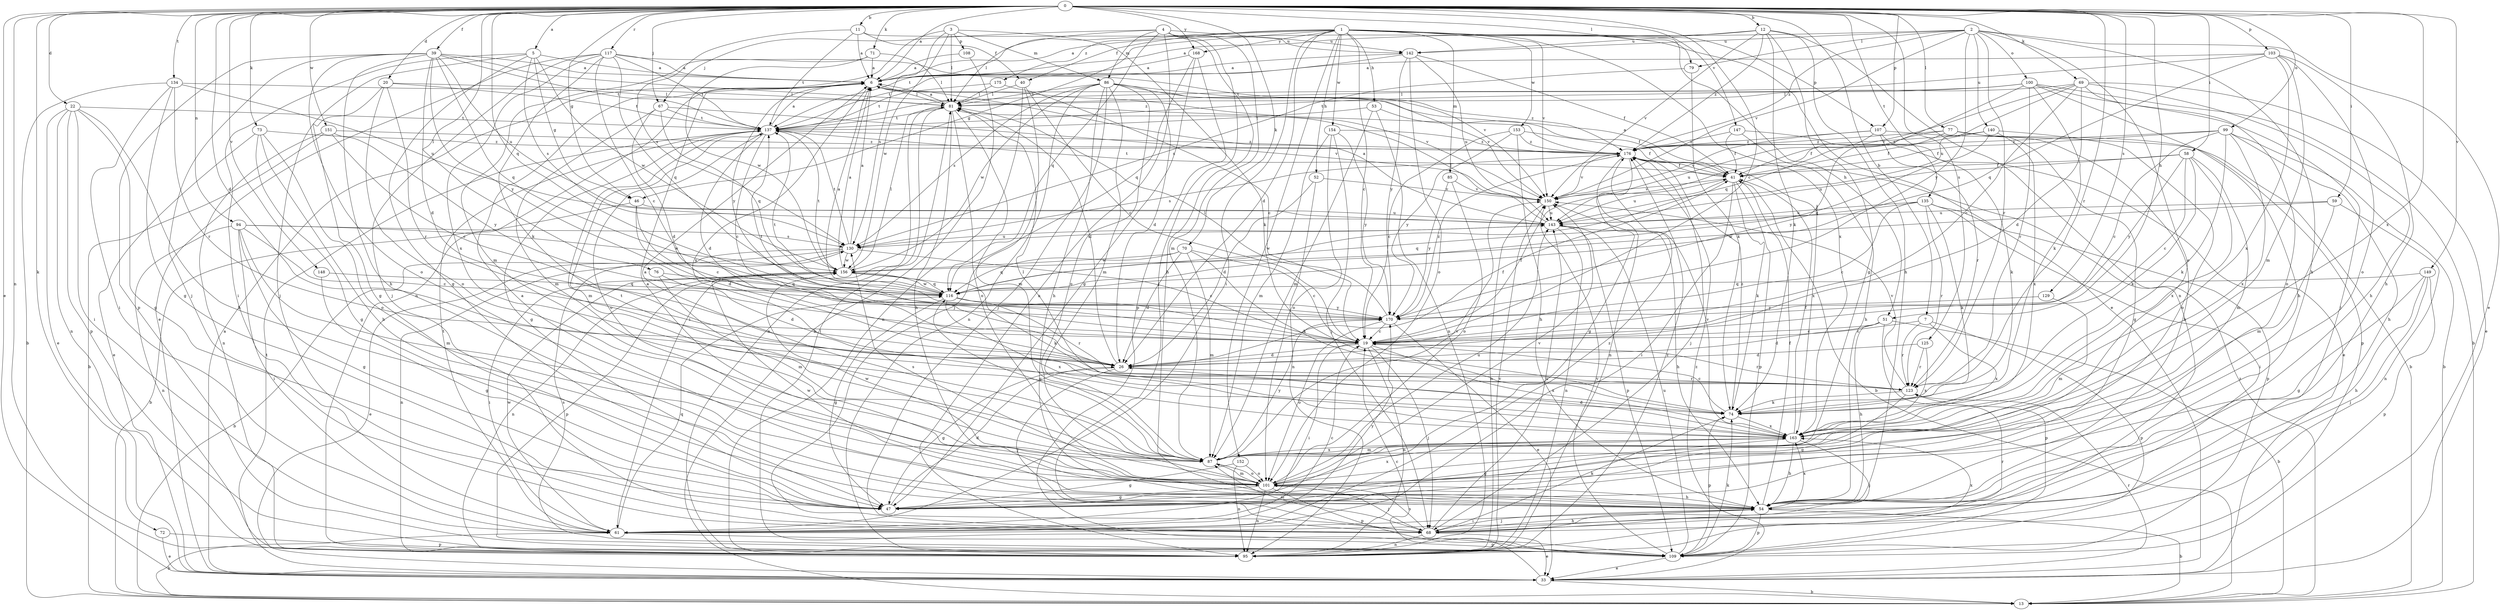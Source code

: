 strict digraph  {
0;
1;
2;
3;
4;
5;
6;
7;
11;
12;
13;
19;
20;
22;
26;
33;
39;
40;
41;
46;
47;
51;
52;
53;
54;
58;
59;
61;
67;
68;
69;
70;
71;
72;
73;
74;
76;
77;
79;
81;
85;
86;
87;
94;
95;
99;
100;
101;
103;
107;
108;
109;
116;
117;
123;
125;
129;
130;
134;
135;
137;
140;
142;
143;
147;
148;
149;
150;
151;
152;
153;
154;
156;
163;
168;
170;
175;
176;
0 -> 5  [label=a];
0 -> 6  [label=a];
0 -> 7  [label=b];
0 -> 11  [label=b];
0 -> 12  [label=b];
0 -> 19  [label=c];
0 -> 20  [label=d];
0 -> 22  [label=d];
0 -> 26  [label=d];
0 -> 33  [label=e];
0 -> 39  [label=f];
0 -> 46  [label=g];
0 -> 51  [label=h];
0 -> 58  [label=i];
0 -> 59  [label=i];
0 -> 67  [label=j];
0 -> 69  [label=k];
0 -> 70  [label=k];
0 -> 71  [label=k];
0 -> 72  [label=k];
0 -> 73  [label=k];
0 -> 76  [label=l];
0 -> 77  [label=l];
0 -> 79  [label=l];
0 -> 94  [label=n];
0 -> 95  [label=n];
0 -> 99  [label=o];
0 -> 103  [label=p];
0 -> 107  [label=p];
0 -> 116  [label=q];
0 -> 117  [label=r];
0 -> 123  [label=r];
0 -> 125  [label=s];
0 -> 129  [label=s];
0 -> 134  [label=t];
0 -> 135  [label=t];
0 -> 147  [label=v];
0 -> 148  [label=v];
0 -> 149  [label=v];
0 -> 151  [label=w];
0 -> 163  [label=x];
0 -> 168  [label=y];
1 -> 19  [label=c];
1 -> 26  [label=d];
1 -> 33  [label=e];
1 -> 40  [label=f];
1 -> 46  [label=g];
1 -> 51  [label=h];
1 -> 52  [label=h];
1 -> 53  [label=h];
1 -> 61  [label=i];
1 -> 85  [label=m];
1 -> 107  [label=p];
1 -> 137  [label=t];
1 -> 150  [label=v];
1 -> 152  [label=w];
1 -> 153  [label=w];
1 -> 154  [label=w];
1 -> 163  [label=x];
1 -> 168  [label=y];
1 -> 175  [label=z];
2 -> 6  [label=a];
2 -> 33  [label=e];
2 -> 54  [label=h];
2 -> 79  [label=l];
2 -> 100  [label=o];
2 -> 101  [label=o];
2 -> 123  [label=r];
2 -> 140  [label=u];
2 -> 142  [label=u];
2 -> 150  [label=v];
2 -> 170  [label=y];
2 -> 176  [label=z];
3 -> 74  [label=k];
3 -> 81  [label=l];
3 -> 86  [label=m];
3 -> 95  [label=n];
3 -> 108  [label=p];
3 -> 130  [label=s];
3 -> 156  [label=w];
4 -> 54  [label=h];
4 -> 67  [label=j];
4 -> 68  [label=j];
4 -> 81  [label=l];
4 -> 86  [label=m];
4 -> 87  [label=m];
4 -> 95  [label=n];
4 -> 116  [label=q];
4 -> 142  [label=u];
5 -> 6  [label=a];
5 -> 46  [label=g];
5 -> 47  [label=g];
5 -> 61  [label=i];
5 -> 68  [label=j];
5 -> 130  [label=s];
5 -> 156  [label=w];
6 -> 81  [label=l];
6 -> 150  [label=v];
6 -> 163  [label=x];
6 -> 170  [label=y];
7 -> 19  [label=c];
7 -> 109  [label=p];
7 -> 123  [label=r];
7 -> 163  [label=x];
11 -> 6  [label=a];
11 -> 40  [label=f];
11 -> 130  [label=s];
11 -> 137  [label=t];
11 -> 142  [label=u];
12 -> 6  [label=a];
12 -> 47  [label=g];
12 -> 54  [label=h];
12 -> 74  [label=k];
12 -> 95  [label=n];
12 -> 142  [label=u];
12 -> 150  [label=v];
12 -> 176  [label=z];
13 -> 176  [label=z];
19 -> 26  [label=d];
19 -> 41  [label=f];
19 -> 61  [label=i];
19 -> 68  [label=j];
19 -> 95  [label=n];
19 -> 123  [label=r];
19 -> 137  [label=t];
19 -> 163  [label=x];
20 -> 47  [label=g];
20 -> 81  [label=l];
20 -> 101  [label=o];
20 -> 123  [label=r];
20 -> 137  [label=t];
22 -> 33  [label=e];
22 -> 47  [label=g];
22 -> 54  [label=h];
22 -> 61  [label=i];
22 -> 95  [label=n];
22 -> 109  [label=p];
22 -> 137  [label=t];
26 -> 41  [label=f];
26 -> 47  [label=g];
26 -> 68  [label=j];
26 -> 81  [label=l];
26 -> 123  [label=r];
33 -> 6  [label=a];
33 -> 13  [label=b];
33 -> 19  [label=c];
33 -> 123  [label=r];
33 -> 137  [label=t];
33 -> 176  [label=z];
39 -> 6  [label=a];
39 -> 26  [label=d];
39 -> 54  [label=h];
39 -> 68  [label=j];
39 -> 101  [label=o];
39 -> 109  [label=p];
39 -> 116  [label=q];
39 -> 137  [label=t];
39 -> 143  [label=u];
39 -> 170  [label=y];
39 -> 176  [label=z];
40 -> 19  [label=c];
40 -> 68  [label=j];
40 -> 81  [label=l];
40 -> 95  [label=n];
41 -> 6  [label=a];
41 -> 13  [label=b];
41 -> 61  [label=i];
41 -> 74  [label=k];
41 -> 109  [label=p];
41 -> 137  [label=t];
41 -> 143  [label=u];
41 -> 150  [label=v];
46 -> 13  [label=b];
46 -> 19  [label=c];
46 -> 26  [label=d];
46 -> 143  [label=u];
47 -> 26  [label=d];
51 -> 13  [label=b];
51 -> 19  [label=c];
51 -> 26  [label=d];
51 -> 54  [label=h];
51 -> 109  [label=p];
52 -> 26  [label=d];
52 -> 95  [label=n];
52 -> 150  [label=v];
53 -> 41  [label=f];
53 -> 87  [label=m];
53 -> 95  [label=n];
53 -> 137  [label=t];
54 -> 6  [label=a];
54 -> 13  [label=b];
54 -> 41  [label=f];
54 -> 61  [label=i];
54 -> 68  [label=j];
54 -> 109  [label=p];
54 -> 156  [label=w];
54 -> 163  [label=x];
58 -> 19  [label=c];
58 -> 41  [label=f];
58 -> 74  [label=k];
58 -> 87  [label=m];
58 -> 143  [label=u];
58 -> 163  [label=x];
58 -> 170  [label=y];
59 -> 87  [label=m];
59 -> 95  [label=n];
59 -> 143  [label=u];
59 -> 156  [label=w];
61 -> 13  [label=b];
61 -> 19  [label=c];
61 -> 109  [label=p];
61 -> 116  [label=q];
61 -> 137  [label=t];
61 -> 156  [label=w];
61 -> 170  [label=y];
61 -> 176  [label=z];
67 -> 26  [label=d];
67 -> 87  [label=m];
67 -> 116  [label=q];
67 -> 137  [label=t];
67 -> 150  [label=v];
68 -> 33  [label=e];
68 -> 54  [label=h];
68 -> 74  [label=k];
68 -> 87  [label=m];
68 -> 95  [label=n];
68 -> 101  [label=o];
68 -> 123  [label=r];
68 -> 143  [label=u];
68 -> 163  [label=x];
69 -> 19  [label=c];
69 -> 26  [label=d];
69 -> 33  [label=e];
69 -> 54  [label=h];
69 -> 81  [label=l];
69 -> 101  [label=o];
69 -> 143  [label=u];
69 -> 150  [label=v];
70 -> 19  [label=c];
70 -> 26  [label=d];
70 -> 74  [label=k];
70 -> 87  [label=m];
70 -> 116  [label=q];
70 -> 156  [label=w];
71 -> 6  [label=a];
71 -> 81  [label=l];
71 -> 87  [label=m];
71 -> 156  [label=w];
72 -> 33  [label=e];
72 -> 109  [label=p];
73 -> 33  [label=e];
73 -> 47  [label=g];
73 -> 54  [label=h];
73 -> 101  [label=o];
73 -> 176  [label=z];
74 -> 19  [label=c];
74 -> 109  [label=p];
74 -> 163  [label=x];
74 -> 176  [label=z];
76 -> 26  [label=d];
76 -> 87  [label=m];
76 -> 116  [label=q];
77 -> 47  [label=g];
77 -> 54  [label=h];
77 -> 109  [label=p];
77 -> 143  [label=u];
77 -> 170  [label=y];
77 -> 176  [label=z];
79 -> 74  [label=k];
79 -> 130  [label=s];
81 -> 6  [label=a];
81 -> 54  [label=h];
81 -> 61  [label=i];
81 -> 87  [label=m];
81 -> 95  [label=n];
81 -> 101  [label=o];
81 -> 137  [label=t];
85 -> 101  [label=o];
85 -> 150  [label=v];
85 -> 170  [label=y];
86 -> 26  [label=d];
86 -> 54  [label=h];
86 -> 68  [label=j];
86 -> 81  [label=l];
86 -> 87  [label=m];
86 -> 95  [label=n];
86 -> 101  [label=o];
86 -> 130  [label=s];
86 -> 150  [label=v];
86 -> 156  [label=w];
86 -> 176  [label=z];
87 -> 6  [label=a];
87 -> 101  [label=o];
87 -> 116  [label=q];
87 -> 137  [label=t];
87 -> 150  [label=v];
87 -> 163  [label=x];
87 -> 170  [label=y];
94 -> 19  [label=c];
94 -> 47  [label=g];
94 -> 61  [label=i];
94 -> 87  [label=m];
94 -> 95  [label=n];
94 -> 130  [label=s];
94 -> 156  [label=w];
95 -> 150  [label=v];
95 -> 176  [label=z];
99 -> 13  [label=b];
99 -> 19  [label=c];
99 -> 41  [label=f];
99 -> 54  [label=h];
99 -> 74  [label=k];
99 -> 163  [label=x];
99 -> 176  [label=z];
100 -> 13  [label=b];
100 -> 54  [label=h];
100 -> 68  [label=j];
100 -> 74  [label=k];
100 -> 81  [label=l];
100 -> 116  [label=q];
100 -> 123  [label=r];
100 -> 137  [label=t];
101 -> 6  [label=a];
101 -> 47  [label=g];
101 -> 54  [label=h];
101 -> 68  [label=j];
101 -> 87  [label=m];
101 -> 95  [label=n];
101 -> 109  [label=p];
101 -> 130  [label=s];
101 -> 143  [label=u];
101 -> 150  [label=v];
101 -> 156  [label=w];
101 -> 163  [label=x];
103 -> 6  [label=a];
103 -> 54  [label=h];
103 -> 87  [label=m];
103 -> 101  [label=o];
103 -> 116  [label=q];
103 -> 137  [label=t];
103 -> 163  [label=x];
107 -> 13  [label=b];
107 -> 41  [label=f];
107 -> 74  [label=k];
107 -> 123  [label=r];
107 -> 150  [label=v];
107 -> 176  [label=z];
108 -> 6  [label=a];
108 -> 13  [label=b];
109 -> 33  [label=e];
109 -> 74  [label=k];
109 -> 81  [label=l];
109 -> 130  [label=s];
109 -> 143  [label=u];
109 -> 150  [label=v];
116 -> 6  [label=a];
116 -> 47  [label=g];
116 -> 123  [label=r];
116 -> 156  [label=w];
116 -> 163  [label=x];
116 -> 170  [label=y];
117 -> 6  [label=a];
117 -> 19  [label=c];
117 -> 33  [label=e];
117 -> 68  [label=j];
117 -> 74  [label=k];
117 -> 116  [label=q];
117 -> 137  [label=t];
117 -> 150  [label=v];
117 -> 163  [label=x];
123 -> 47  [label=g];
123 -> 74  [label=k];
123 -> 150  [label=v];
125 -> 26  [label=d];
125 -> 123  [label=r];
125 -> 163  [label=x];
129 -> 87  [label=m];
129 -> 170  [label=y];
130 -> 6  [label=a];
130 -> 13  [label=b];
130 -> 19  [label=c];
130 -> 33  [label=e];
130 -> 95  [label=n];
130 -> 137  [label=t];
130 -> 143  [label=u];
130 -> 156  [label=w];
134 -> 13  [label=b];
134 -> 47  [label=g];
134 -> 61  [label=i];
134 -> 81  [label=l];
134 -> 123  [label=r];
134 -> 143  [label=u];
135 -> 19  [label=c];
135 -> 61  [label=i];
135 -> 74  [label=k];
135 -> 109  [label=p];
135 -> 116  [label=q];
135 -> 123  [label=r];
135 -> 143  [label=u];
137 -> 6  [label=a];
137 -> 19  [label=c];
137 -> 26  [label=d];
137 -> 47  [label=g];
137 -> 87  [label=m];
137 -> 101  [label=o];
137 -> 176  [label=z];
140 -> 41  [label=f];
140 -> 101  [label=o];
140 -> 116  [label=q];
140 -> 163  [label=x];
140 -> 176  [label=z];
142 -> 6  [label=a];
142 -> 41  [label=f];
142 -> 101  [label=o];
142 -> 137  [label=t];
142 -> 143  [label=u];
142 -> 170  [label=y];
143 -> 6  [label=a];
143 -> 54  [label=h];
143 -> 81  [label=l];
143 -> 95  [label=n];
143 -> 109  [label=p];
143 -> 130  [label=s];
147 -> 33  [label=e];
147 -> 41  [label=f];
147 -> 54  [label=h];
147 -> 176  [label=z];
148 -> 47  [label=g];
148 -> 116  [label=q];
149 -> 47  [label=g];
149 -> 54  [label=h];
149 -> 68  [label=j];
149 -> 109  [label=p];
149 -> 116  [label=q];
150 -> 95  [label=n];
150 -> 143  [label=u];
151 -> 13  [label=b];
151 -> 19  [label=c];
151 -> 95  [label=n];
151 -> 170  [label=y];
151 -> 176  [label=z];
152 -> 47  [label=g];
152 -> 95  [label=n];
152 -> 101  [label=o];
153 -> 19  [label=c];
153 -> 41  [label=f];
153 -> 54  [label=h];
153 -> 170  [label=y];
153 -> 176  [label=z];
154 -> 68  [label=j];
154 -> 87  [label=m];
154 -> 101  [label=o];
154 -> 170  [label=y];
154 -> 176  [label=z];
156 -> 6  [label=a];
156 -> 61  [label=i];
156 -> 74  [label=k];
156 -> 81  [label=l];
156 -> 95  [label=n];
156 -> 109  [label=p];
156 -> 116  [label=q];
156 -> 137  [label=t];
163 -> 26  [label=d];
163 -> 41  [label=f];
163 -> 47  [label=g];
163 -> 54  [label=h];
163 -> 68  [label=j];
163 -> 81  [label=l];
163 -> 87  [label=m];
163 -> 150  [label=v];
168 -> 6  [label=a];
168 -> 47  [label=g];
168 -> 109  [label=p];
168 -> 116  [label=q];
170 -> 19  [label=c];
170 -> 33  [label=e];
170 -> 81  [label=l];
170 -> 101  [label=o];
170 -> 137  [label=t];
170 -> 176  [label=z];
175 -> 19  [label=c];
175 -> 81  [label=l];
175 -> 137  [label=t];
176 -> 41  [label=f];
176 -> 47  [label=g];
176 -> 68  [label=j];
176 -> 95  [label=n];
176 -> 130  [label=s];
176 -> 150  [label=v];
176 -> 163  [label=x];
}
